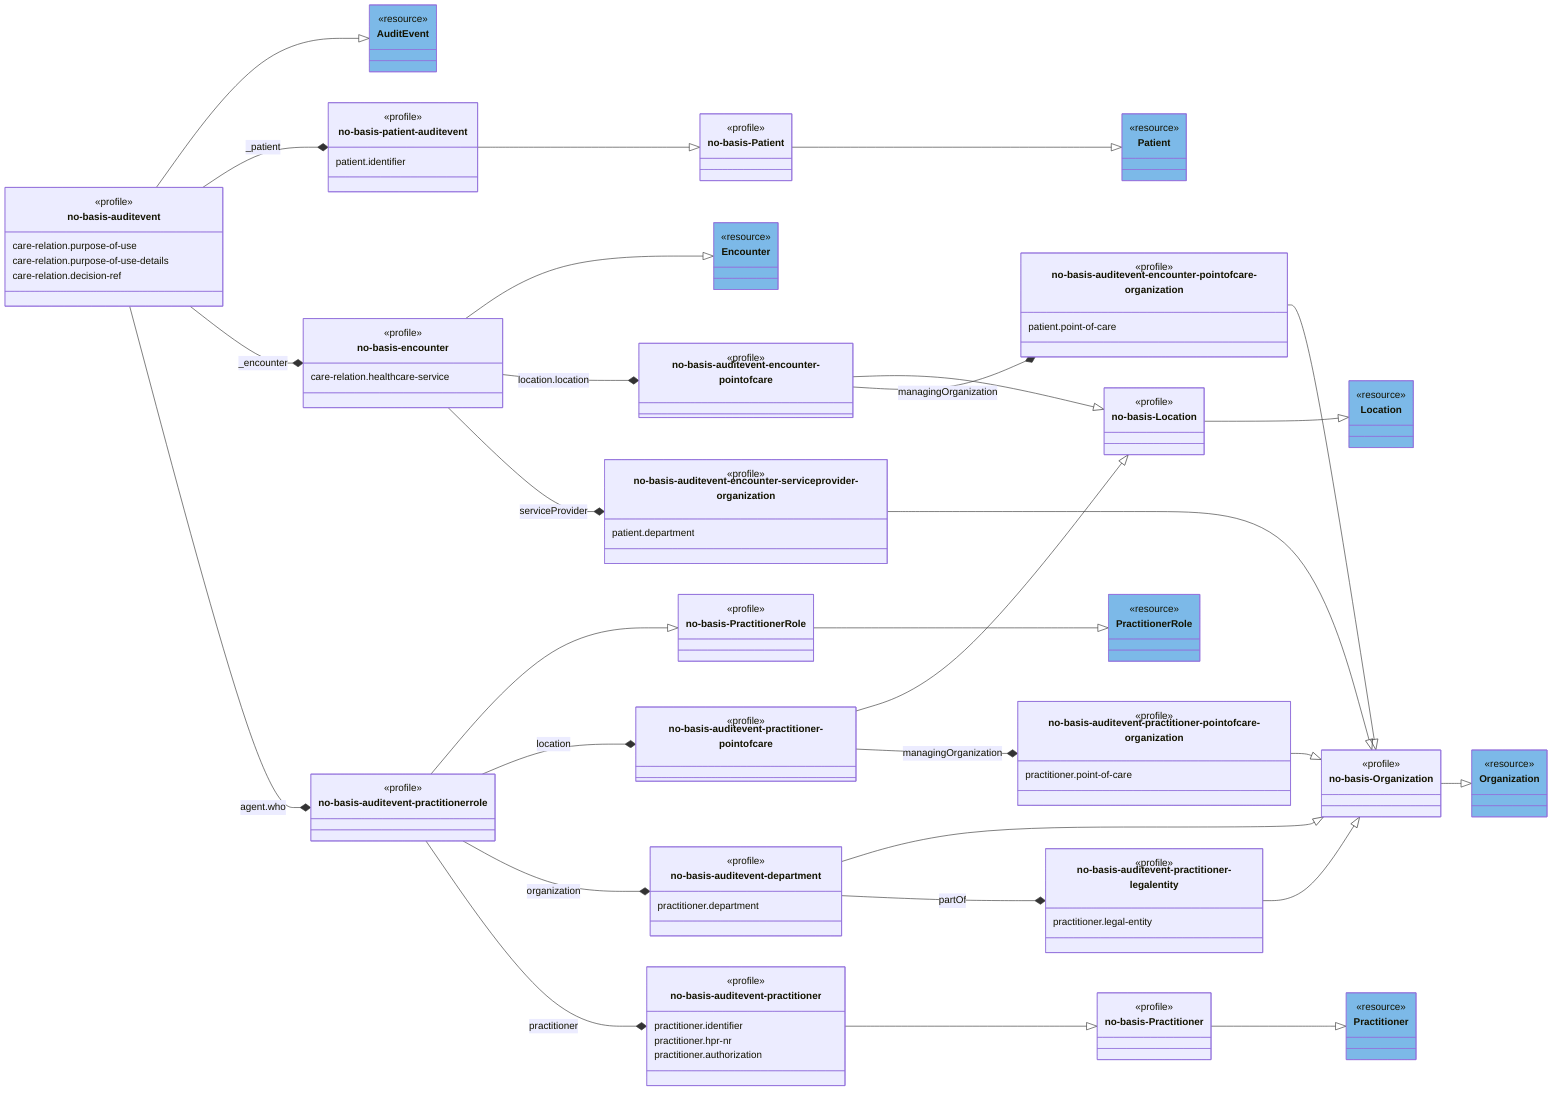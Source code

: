 classDiagram
   direction RL
   class AuditEvent { <<resource>>  }
   style AuditEvent fill:#7CB9E8
   class Practitioner { <<resource>> }
   style Practitioner fill:#7CB9E8   
   class PractitionerRole { <<resource>> }
   style PractitionerRole fill:#7CB9E8      
   class Organization { <<resource>> }
   style Organization fill:#7CB9E8         
   class Location { <<resource>> }
   style Location fill:#7CB9E8        
   class Patient { <<resource>> }
   style Patient fill:#7CB9E8           
   class Encounter { <<resource>> }
   style Encounter fill:#7CB9E8 

   class no-basis-Patient  {<<profile>>}
   class no-basis-Location {<<profile>>}
   class no-basis-PractitionerRole {<<profile>>}
   class no-basis-Organization {<<profile>>}
   class no-basis-Practitioner {<<profile>>}
  
               
   class no-basis-auditevent {
     <<profile>>
     care-relation.purpose-of-use
     care-relation.purpose-of-use-details
     care-relation.decision-ref     
   }

   class no-basis-auditevent-practitionerrole  {<<profile>>}
   class no-basis-auditevent-department { 
     <<profile>>
     practitioner.department
   }   
   class no-basis-auditevent-practitioner  {
     <<profile>>
     practitioner.identifier
     practitioner.hpr-nr
     practitioner.authorization
   }

   class no-basis-auditevent-practitioner-legalentity {
     <<profile>>
     practitioner.legal-entity
   }
   class no-basis-auditevent-practitioner-pointofcare {<<profile>>}
   class no-basis-auditevent-practitioner-pointofcare-organization {
     <<profile>>
     practitioner.point-of-care
   }
   class no-basis-encounter {
     <<profile>>
     care-relation.healthcare-service
   }
   class no-basis-patient-auditevent {
     <<profile>>
     patient.identifier
   }
   class no-basis-auditevent-encounter-pointofcare {<<profile>>}
   class no-basis-auditevent-encounter-pointofcare-organization {
     <<profile>>
     patient.point-of-care     
   }
   class no-basis-auditevent-encounter-serviceprovider-organization {
     <<profile>>
     patient.department
   }

   AuditEvent <|-- no-basis-auditevent 
   no-basis-PractitionerRole <|-- no-basis-auditevent-practitionerrole 
   no-basis-Practitioner <|-- no-basis-auditevent-practitioner
   no-basis-Organization <|-- no-basis-auditevent-department   
   no-basis-Organization <|-- no-basis-auditevent-practitioner-legalentity
   no-basis-Organization <|-- no-basis-auditevent-encounter-pointofcare-organization
   no-basis-Organization <|-- no-basis-auditevent-practitioner-pointofcare-organization
   no-basis-Organization <|-- no-basis-auditevent-encounter-serviceprovider-organization
   no-basis-Location <|-- no-basis-auditevent-encounter-pointofcare
   no-basis-Location <|-- no-basis-auditevent-practitioner-pointofcare
   Location <|-- no-basis-Location
   no-basis-Patient <|-- no-basis-patient-auditevent
   Patient <|-- no-basis-Patient
   Encounter <|-- no-basis-encounter
   PractitionerRole <|-- no-basis-PractitionerRole
   Organization <|-- no-basis-Organization
   Practitioner <|--  no-basis-Practitioner


    no-basis-auditevent-practitioner-pointofcare-organization *-- no-basis-auditevent-practitioner-pointofcare : managingOrganization
    no-basis-auditevent-practitioner-legalentity *-- no-basis-auditevent-department : partOf
    no-basis-auditevent-encounter-pointofcare *-- no-basis-encounter : location.location
    no-basis-auditevent-encounter-serviceprovider-organization *-- no-basis-encounter: serviceProvider
    no-basis-auditevent-encounter-pointofcare-organization *-- no-basis-auditevent-encounter-pointofcare : managingOrganization
    no-basis-auditevent-practitioner-pointofcare *-- no-basis-auditevent-practitionerrole  : location
    no-basis-auditevent-department *-- no-basis-auditevent-practitionerrole  : organization
    no-basis-auditevent-practitioner *-- no-basis-auditevent-practitionerrole  : practitioner
    no-basis-patient-auditevent *-- no-basis-auditevent  : _patient
    no-basis-encounter *-- no-basis-auditevent  : _encounter
    no-basis-auditevent-practitionerrole  *-- no-basis-auditevent  : agent.who
    
   

    link AuditEvent "https://hl7.org/fhir/R4/auditevent.html" 
    link Practitioner "https://hl7.org/fhir/R4/practitioner.html" 
    link PractitionerRole "https://hl7.org/fhir/R4/practitionerrole.html" 
    link Organization "https://hl7.org/fhir/R4/organization.html" 
    link Location "https://hl7.org/fhir/R4/location.html" 
    link Patient  "https://hl7.org/fhir/R4/patient.html" 
    link Encounter "https://hl7.org/fhir/R4/encounter.html" 

    link no-basis-auditevent "StructureDefinition-no-basis-auditevent.html"
    link no-basis-auditevent-practitionerrole  "StructureDefinition-AuditEventNorwayPractitionerRole.html"
    link no-basis-auditevent-department "StructureDefinition-AuditEventNorwayPractitionerDepartment.html"
    link no-basis-auditevent-practitioner "StructureDefinition-AuditEventNorwayPractitioner.html"
    link no-basis-auditevent-practitioner-legalentity "StructureDefinition-AuditEventNorwayPractitionerLegalEntity.html"
    link no-basis-auditevent-practitioner-pointofcare "StructureDefinition-AuditEventNorwayPractitionerPointOfCare.html"
    link no-basis-auditevent-practitioner-pointofcare-organization "StructureDefinition-AuditEventNorwayPractitionerPointOfCareOrganization.html"
    link no-basis-encounter "StructureDefinition-AuditEventNorwayEncounter.html"
    link no-basis-patient-auditevent "StructureDefinition-AuditEventNorwayPatient.html"
    link no-basis-auditevent-encounter-pointofcare "StructureDefinition-AuditEventNorwayEncounterPointOfCare.html"
    link no-basis-auditevent-encounter-pointofcare-organization "StructureDefinition-AuditEventNorwayEncounterPointOfCareOrganization.html"
    link no-basis-auditevent-encounter-serviceprovider-organization "StructureDefinition-AuditEventNorwayEncounterServiceProviderOrganization.html"
    link no-basis-Patient "https://simplifier.net/hl7norwayno-basis/nobasispatient"
    link no-basis-Location "https://simplifier.net/hl7norwayno-basis/nobasislocation"
    link no-basis-PractitionerRole "https://simplifier.net/hl7norwayno-basis/nobasispractitionerrole"
    link no-basis-Organization "https://simplifier.net/hl7norwayno-basis/nobasisorganization"
    link no-basis-Practitioner "https://simplifier.net/hl7norwayno-basis/nobasispractitioner"